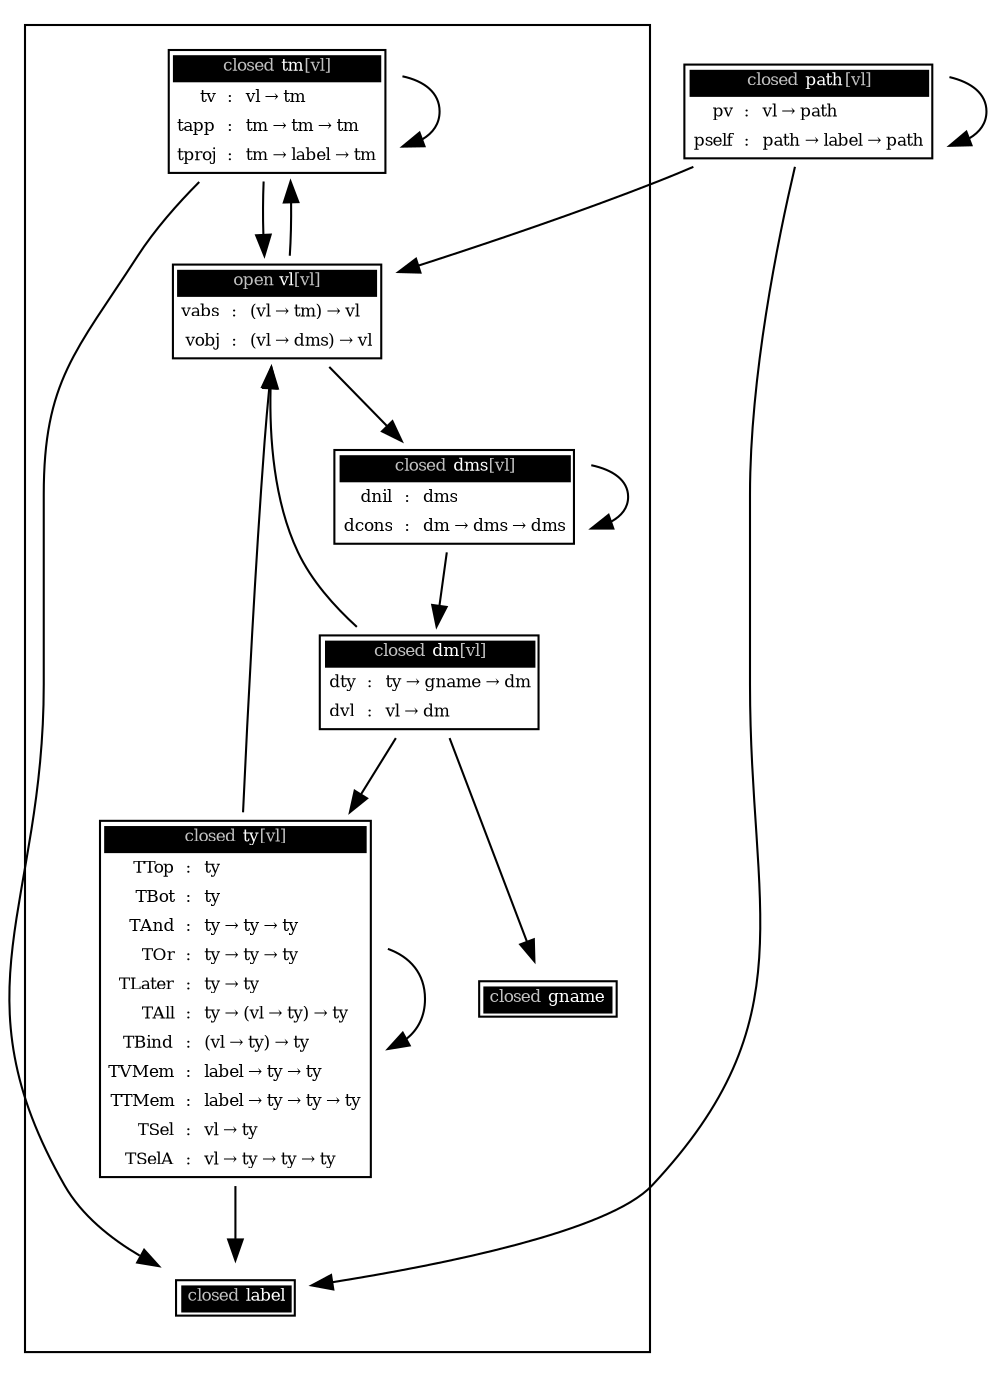 strict digraph {
    node [shape=plaintext
         ,fontsize=8];
    subgraph cluster {
        tm [label=<<TABLE BORDER="1" CELLBORDER="0" CELLSPACING="1"><TR><TD ALIGN="CENTER" COLSPAN="3" BGCOLOR="black"><FONT COLOR="gray">closed </FONT><FONT COLOR="white">tm</FONT><FONT COLOR="gray">[vl]</FONT></TD></TR>
                                                                    <TR><TD ALIGN="RIGHT">tv</TD> <TD ALIGN="CENTER">:</TD> <TD ALIGN="LEFT">vl → tm</TD></TR>
                                                                    <TR><TD ALIGN="RIGHT">tapp</TD> <TD ALIGN="CENTER">:</TD> <TD ALIGN="LEFT">tm → tm → tm</TD></TR>
                                                                    <TR><TD ALIGN="RIGHT">tproj</TD> <TD ALIGN="CENTER">:</TD> <TD ALIGN="LEFT">tm → label → tm</TD></TR></TABLE>>];
        vl [label=<<TABLE BORDER="1" CELLBORDER="0" CELLSPACING="1"><TR><TD ALIGN="CENTER" COLSPAN="3" BGCOLOR="black"><FONT COLOR="gray">open </FONT><FONT COLOR="white">vl</FONT><FONT COLOR="gray">[vl]</FONT></TD></TR>
                                                                    <TR><TD ALIGN="RIGHT">vabs</TD> <TD ALIGN="CENTER">:</TD> <TD ALIGN="LEFT">(vl → tm) → vl</TD></TR>
                                                                    <TR><TD ALIGN="RIGHT">vobj</TD> <TD ALIGN="CENTER">:</TD> <TD ALIGN="LEFT">(vl → dms) → vl</TD></TR></TABLE>>];
        dms [label=<<TABLE BORDER="1" CELLBORDER="0" CELLSPACING="1"><TR><TD ALIGN="CENTER" COLSPAN="3" BGCOLOR="black"><FONT COLOR="gray">closed </FONT><FONT COLOR="white">dms</FONT><FONT COLOR="gray">[vl]</FONT></TD></TR>
                                                                     <TR><TD ALIGN="RIGHT">dnil</TD> <TD ALIGN="CENTER">:</TD> <TD ALIGN="LEFT">dms</TD></TR>
                                                                     <TR><TD ALIGN="RIGHT">dcons</TD> <TD ALIGN="CENTER">:</TD> <TD ALIGN="LEFT">dm → dms → dms</TD></TR></TABLE>>];
        dm [label=<<TABLE BORDER="1" CELLBORDER="0" CELLSPACING="1"><TR><TD ALIGN="CENTER" COLSPAN="3" BGCOLOR="black"><FONT COLOR="gray">closed </FONT><FONT COLOR="white">dm</FONT><FONT COLOR="gray">[vl]</FONT></TD></TR>
                                                                    <TR><TD ALIGN="RIGHT">dty</TD> <TD ALIGN="CENTER">:</TD> <TD ALIGN="LEFT">ty → gname → dm</TD></TR>
                                                                    <TR><TD ALIGN="RIGHT">dvl</TD> <TD ALIGN="CENTER">:</TD> <TD ALIGN="LEFT">vl → dm</TD></TR></TABLE>>];
        ty [label=<<TABLE BORDER="1" CELLBORDER="0" CELLSPACING="1"><TR><TD ALIGN="CENTER" COLSPAN="3" BGCOLOR="black"><FONT COLOR="gray">closed </FONT><FONT COLOR="white">ty</FONT><FONT COLOR="gray">[vl]</FONT></TD></TR>
                                                                    <TR><TD ALIGN="RIGHT">TTop</TD> <TD ALIGN="CENTER">:</TD> <TD ALIGN="LEFT">ty</TD></TR>
                                                                    <TR><TD ALIGN="RIGHT">TBot</TD> <TD ALIGN="CENTER">:</TD> <TD ALIGN="LEFT">ty</TD></TR>
                                                                    <TR><TD ALIGN="RIGHT">TAnd</TD> <TD ALIGN="CENTER">:</TD> <TD ALIGN="LEFT">ty → ty → ty</TD></TR>
                                                                    <TR><TD ALIGN="RIGHT">TOr</TD> <TD ALIGN="CENTER">:</TD> <TD ALIGN="LEFT">ty → ty → ty</TD></TR>
                                                                    <TR><TD ALIGN="RIGHT">TLater</TD> <TD ALIGN="CENTER">:</TD> <TD ALIGN="LEFT">ty → ty</TD></TR>
                                                                    <TR><TD ALIGN="RIGHT">TAll</TD> <TD ALIGN="CENTER">:</TD> <TD ALIGN="LEFT">ty → (vl → ty) → ty</TD></TR>
                                                                    <TR><TD ALIGN="RIGHT">TBind</TD> <TD ALIGN="CENTER">:</TD> <TD ALIGN="LEFT">(vl → ty) → ty</TD></TR>
                                                                    <TR><TD ALIGN="RIGHT">TVMem</TD> <TD ALIGN="CENTER">:</TD> <TD ALIGN="LEFT">label → ty → ty</TD></TR>
                                                                    <TR><TD ALIGN="RIGHT">TTMem</TD> <TD ALIGN="CENTER">:</TD> <TD ALIGN="LEFT">label → ty → ty → ty</TD></TR>
                                                                    <TR><TD ALIGN="RIGHT">TSel</TD> <TD ALIGN="CENTER">:</TD> <TD ALIGN="LEFT">vl → ty</TD></TR>
                                                                    <TR><TD ALIGN="RIGHT">TSelA</TD> <TD ALIGN="CENTER">:</TD> <TD ALIGN="LEFT">vl → ty → ty → ty</TD></TR></TABLE>>];
        tm -> vl;
        tm -> tm;
        tm -> label;
        vl -> tm;
        vl -> dms;
        dms -> dm;
        dms -> dms;
        dm -> ty;
        dm -> gname;
        dm -> vl;
        ty -> ty;
        ty -> label;
        ty -> vl;
    }
    label [label=<<TABLE BORDER="1" CELLBORDER="0" CELLSPACING="1"><TR><TD ALIGN="CENTER" COLSPAN="3" BGCOLOR="black"><FONT COLOR="gray">closed </FONT><FONT COLOR="white">label</FONT></TD></TR></TABLE>>];
    gname [label=<<TABLE BORDER="1" CELLBORDER="0" CELLSPACING="1"><TR><TD ALIGN="CENTER" COLSPAN="3" BGCOLOR="black"><FONT COLOR="gray">closed </FONT><FONT COLOR="white">gname</FONT></TD></TR></TABLE>>];
    path [label=<<TABLE BORDER="1" CELLBORDER="0" CELLSPACING="1"><TR><TD ALIGN="CENTER" COLSPAN="3" BGCOLOR="black"><FONT COLOR="gray">closed </FONT><FONT COLOR="white">path</FONT><FONT COLOR="gray">[vl]</FONT></TD></TR>
                                                                  <TR><TD ALIGN="RIGHT">pv</TD> <TD ALIGN="CENTER">:</TD> <TD ALIGN="LEFT">vl → path</TD></TR>
                                                                  <TR><TD ALIGN="RIGHT">pself</TD> <TD ALIGN="CENTER">:</TD> <TD ALIGN="LEFT">path → label → path</TD></TR></TABLE>>];
    path -> vl;
    path -> path;
    path -> label;
}